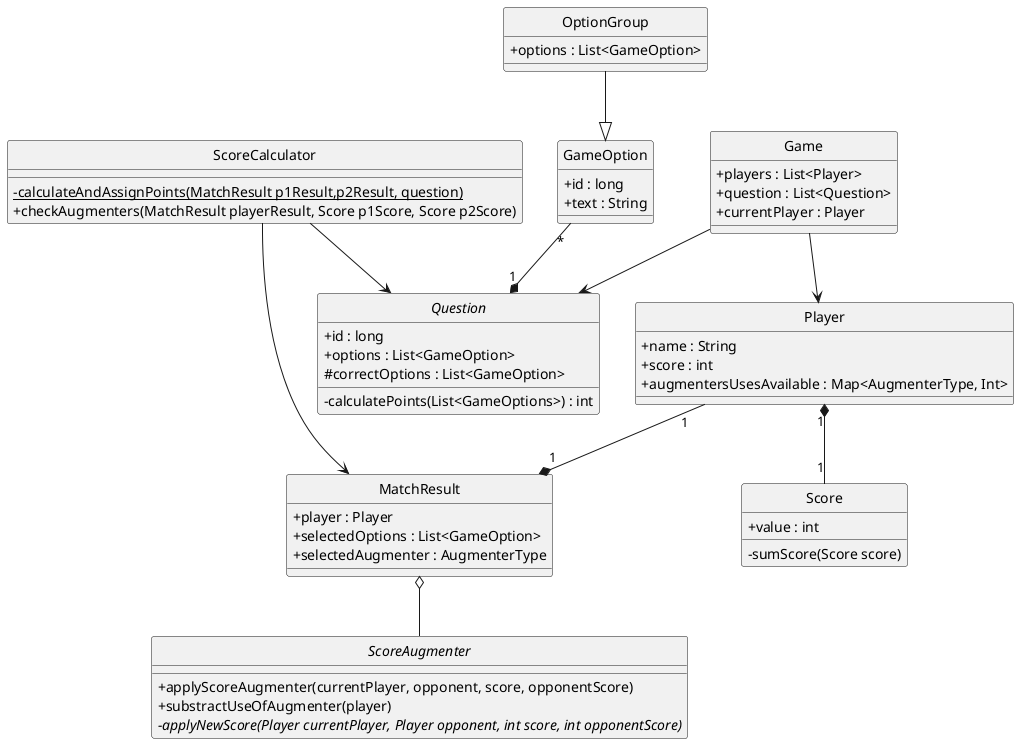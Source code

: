 @startuml DiagramaUML-Clases-TP2
hide circle
skinparam classAttributeIconSize 0

abstract Question{
    + id : long
    + options : List<GameOption>
    # correctOptions : List<GameOption>
    - calculatePoints(List<GameOptions>) : int
}

class GameOption{
    + id : long
	+ text : String
}

class OptionGroup{
    + options : List<GameOption>
}

class Score{
    + value : int
    - sumScore(Score score)
}

class Game{
    + players : List<Player>
	+ question : List<Question>
	+ currentPlayer : Player
}

class MatchResult{
    + player : Player
	+ selectedOptions : List<GameOption> 
	+ selectedAugmenter : AugmenterType 
}

class ScoreCalculator{
    - {static} calculateAndAssignPoints(MatchResult p1Result,p2Result, question)
	+ checkAugmenters(MatchResult playerResult, Score p1Score, Score p2Score)
}

class Player{
    + name : String
	+ score : int
	+ augmentersUsesAvailable : Map<AugmenterType, Int>
}

abstract ScoreAugmenter{
    + applyScoreAugmenter(currentPlayer, opponent, score, opponentScore)
    + substractUseOfAugmenter(player)
    - {abstract}applyNewScore(Player currentPlayer, Player opponent, int score, int opponentScore)
}


Game  --down>  Question
Game --down>  Player

OptionGroup --|> GameOption

ScoreCalculator --right> MatchResult
ScoreCalculator --> Question

MatchResult "1"*--up"1" Player
MatchResult o-- ScoreAugmenter

Player "1"*--"1" Score

Question "1"*--up"*" GameOption

@enduml